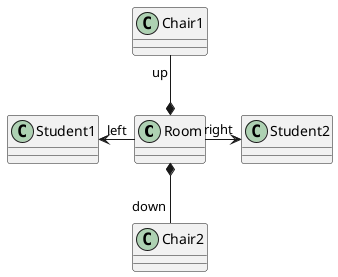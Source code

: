 @startuml

class Room
class Student1
class Student2
class Chair1
class Chair2

Room -left-> "left" Student1
Room -right-> "right" Student2
Room *-up- "up" Chair1
Room *-down- "down" Chair2

@enduml